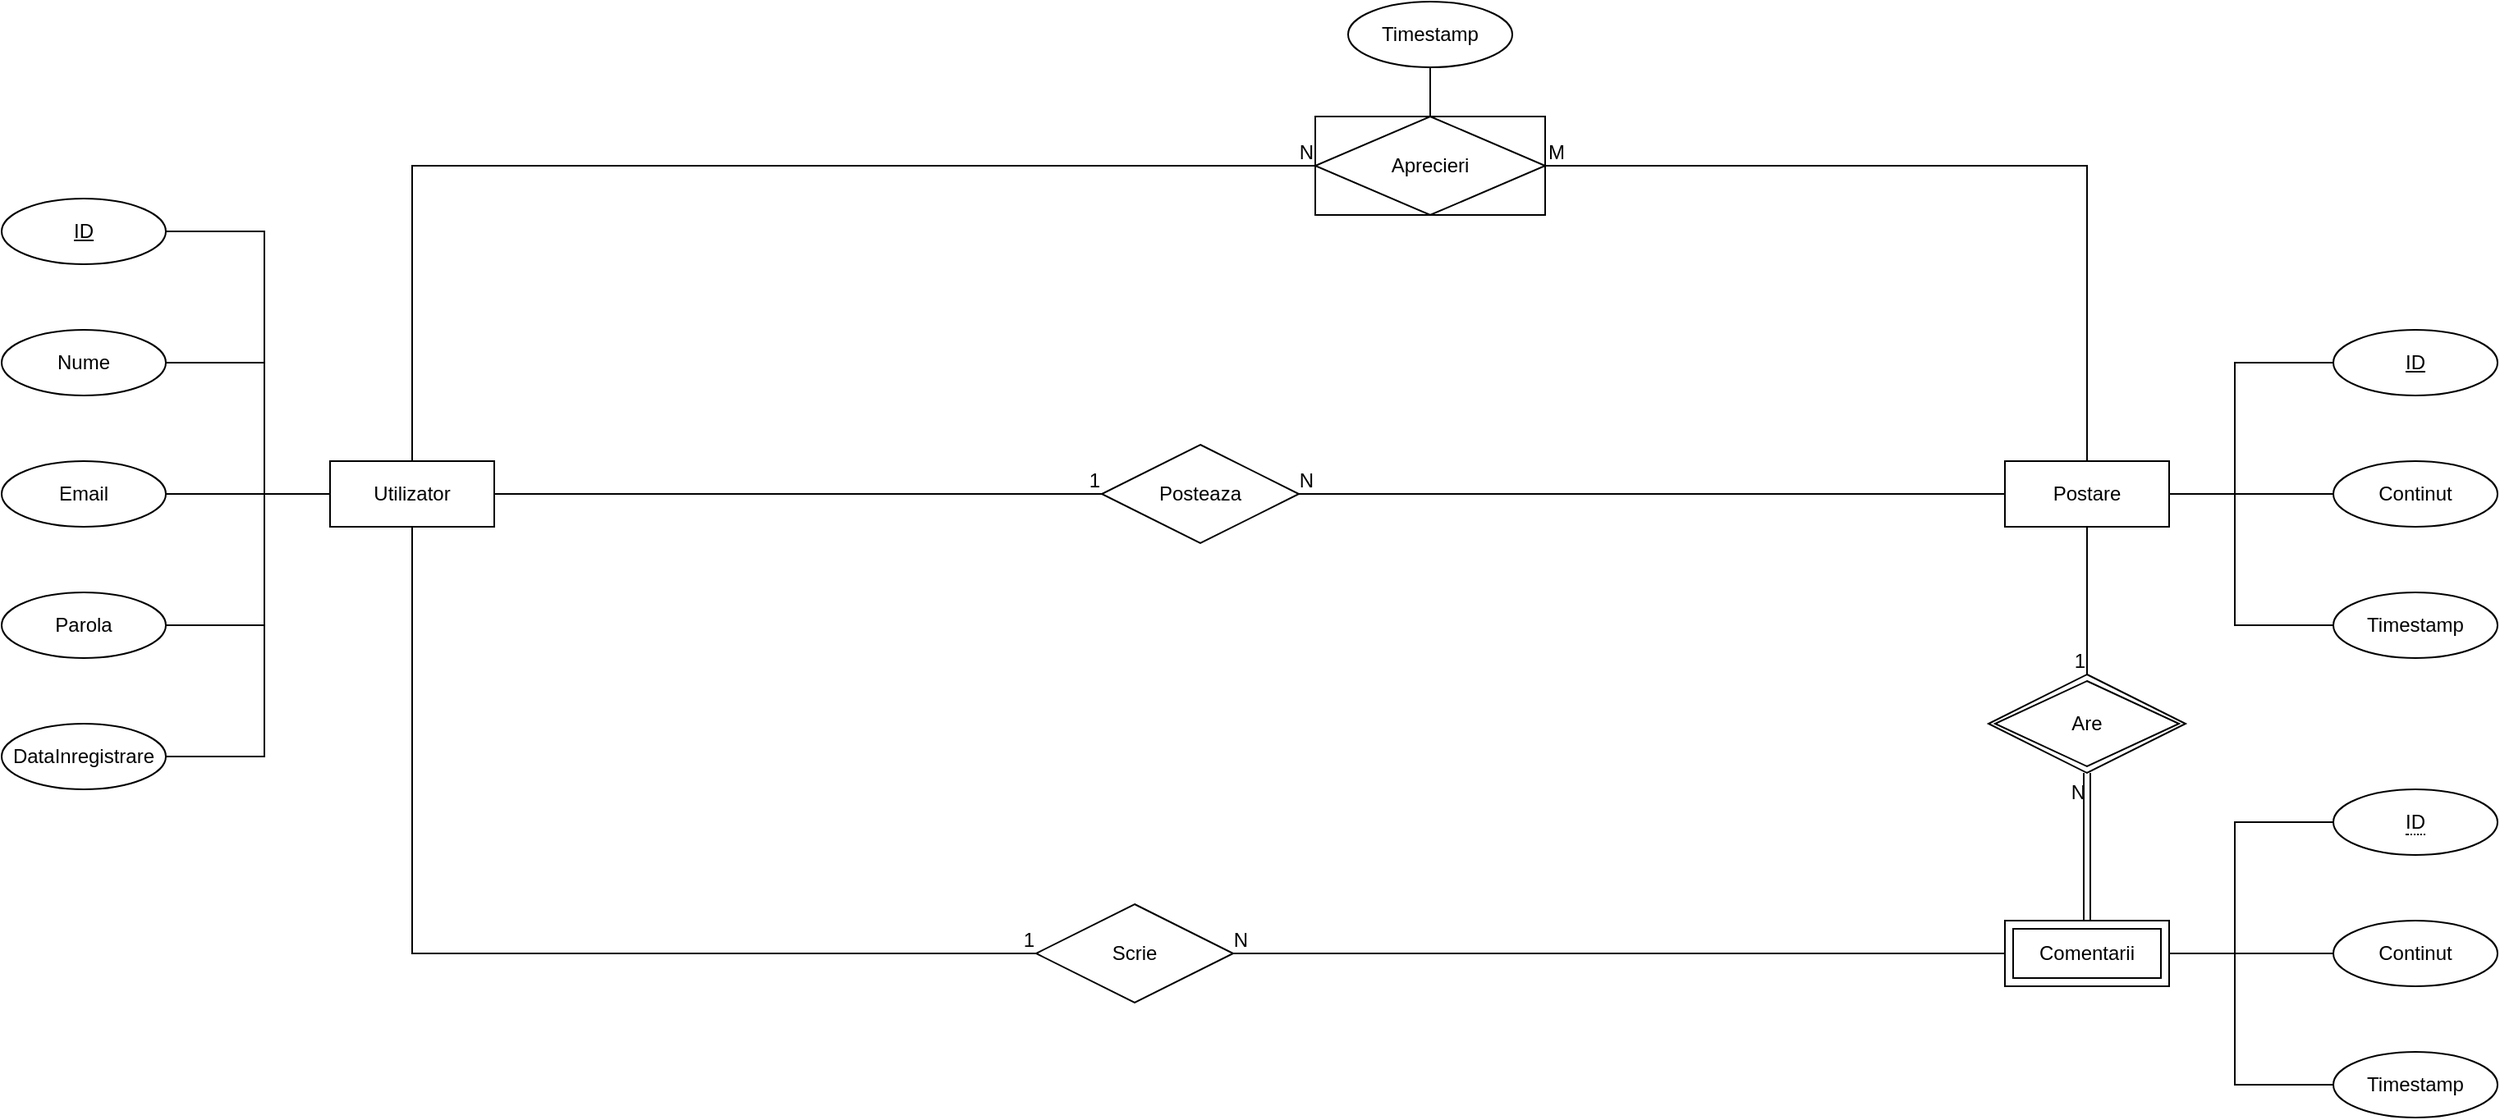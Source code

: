 <mxfile>
    <diagram id="sBtKAVNO7BJfH1qvznke" name="Page-1">
        <mxGraphModel dx="2026" dy="1208" grid="1" gridSize="10" guides="1" tooltips="1" connect="1" arrows="1" fold="1" page="1" pageScale="1" pageWidth="1600" pageHeight="900" math="0" shadow="0">
            <root>
                <mxCell id="0"/>
                <mxCell id="1" parent="0"/>
                <mxCell id="42" value="Utilizator" style="whiteSpace=wrap;html=1;align=center;" vertex="1" parent="1">
                    <mxGeometry x="240" y="360" width="100" height="40" as="geometry"/>
                </mxCell>
                <mxCell id="44" value="ID" style="ellipse;whiteSpace=wrap;html=1;align=center;fontStyle=4;" vertex="1" parent="1">
                    <mxGeometry x="40" y="200" width="100" height="40" as="geometry"/>
                </mxCell>
                <mxCell id="45" value="Nume" style="ellipse;whiteSpace=wrap;html=1;align=center;" vertex="1" parent="1">
                    <mxGeometry x="40" y="280" width="100" height="40" as="geometry"/>
                </mxCell>
                <mxCell id="46" value="Email" style="ellipse;whiteSpace=wrap;html=1;align=center;" vertex="1" parent="1">
                    <mxGeometry x="40" y="360" width="100" height="40" as="geometry"/>
                </mxCell>
                <mxCell id="47" value="Parola" style="ellipse;whiteSpace=wrap;html=1;align=center;" vertex="1" parent="1">
                    <mxGeometry x="40" y="440" width="100" height="40" as="geometry"/>
                </mxCell>
                <mxCell id="48" value="DataInregistrare" style="ellipse;whiteSpace=wrap;html=1;align=center;" vertex="1" parent="1">
                    <mxGeometry x="40" y="520" width="100" height="40" as="geometry"/>
                </mxCell>
                <mxCell id="49" value="" style="endArrow=none;html=1;rounded=0;entryX=0;entryY=0.5;entryDx=0;entryDy=0;exitX=1;exitY=0.5;exitDx=0;exitDy=0;" edge="1" parent="1" source="44" target="42">
                    <mxGeometry relative="1" as="geometry">
                        <mxPoint x="320" y="420" as="sourcePoint"/>
                        <mxPoint x="480" y="420" as="targetPoint"/>
                        <Array as="points">
                            <mxPoint x="200" y="220"/>
                            <mxPoint x="200" y="380"/>
                        </Array>
                    </mxGeometry>
                </mxCell>
                <mxCell id="50" value="" style="endArrow=none;html=1;rounded=0;entryX=0;entryY=0.5;entryDx=0;entryDy=0;exitX=1;exitY=0.5;exitDx=0;exitDy=0;" edge="1" parent="1" source="45" target="42">
                    <mxGeometry relative="1" as="geometry">
                        <mxPoint x="150" y="230" as="sourcePoint"/>
                        <mxPoint x="250" y="390" as="targetPoint"/>
                        <Array as="points">
                            <mxPoint x="200" y="300"/>
                            <mxPoint x="200" y="380"/>
                        </Array>
                    </mxGeometry>
                </mxCell>
                <mxCell id="52" value="" style="endArrow=none;html=1;rounded=0;exitX=1;exitY=0.5;exitDx=0;exitDy=0;entryX=0;entryY=0.5;entryDx=0;entryDy=0;" edge="1" parent="1" source="46" target="42">
                    <mxGeometry relative="1" as="geometry">
                        <mxPoint x="320" y="420" as="sourcePoint"/>
                        <mxPoint x="480" y="420" as="targetPoint"/>
                    </mxGeometry>
                </mxCell>
                <mxCell id="53" value="" style="endArrow=none;html=1;rounded=0;exitX=1;exitY=0.5;exitDx=0;exitDy=0;entryX=0;entryY=0.5;entryDx=0;entryDy=0;" edge="1" parent="1" source="47" target="42">
                    <mxGeometry relative="1" as="geometry">
                        <mxPoint x="150" y="390" as="sourcePoint"/>
                        <mxPoint x="250" y="390" as="targetPoint"/>
                        <Array as="points">
                            <mxPoint x="200" y="460"/>
                            <mxPoint x="200" y="380"/>
                        </Array>
                    </mxGeometry>
                </mxCell>
                <mxCell id="54" value="" style="endArrow=none;html=1;rounded=0;exitX=1;exitY=0.5;exitDx=0;exitDy=0;entryX=0;entryY=0.5;entryDx=0;entryDy=0;" edge="1" parent="1" source="48" target="42">
                    <mxGeometry relative="1" as="geometry">
                        <mxPoint x="150" y="470" as="sourcePoint"/>
                        <mxPoint x="230" y="400" as="targetPoint"/>
                        <Array as="points">
                            <mxPoint x="200" y="540"/>
                            <mxPoint x="200" y="380"/>
                        </Array>
                    </mxGeometry>
                </mxCell>
                <mxCell id="57" value="Postare" style="whiteSpace=wrap;html=1;align=center;" vertex="1" parent="1">
                    <mxGeometry x="1260" y="360" width="100" height="40" as="geometry"/>
                </mxCell>
                <mxCell id="58" value="ID" style="ellipse;whiteSpace=wrap;html=1;align=center;fontStyle=4;" vertex="1" parent="1">
                    <mxGeometry x="1460" y="280" width="100" height="40" as="geometry"/>
                </mxCell>
                <mxCell id="59" value="Continut" style="ellipse;whiteSpace=wrap;html=1;align=center;" vertex="1" parent="1">
                    <mxGeometry x="1460" y="360" width="100" height="40" as="geometry"/>
                </mxCell>
                <mxCell id="60" value="Timestamp" style="ellipse;whiteSpace=wrap;html=1;align=center;" vertex="1" parent="1">
                    <mxGeometry x="1460" y="440" width="100" height="40" as="geometry"/>
                </mxCell>
                <mxCell id="61" value="" style="endArrow=none;html=1;rounded=0;entryX=0;entryY=0.5;entryDx=0;entryDy=0;exitX=1;exitY=0.5;exitDx=0;exitDy=0;" edge="1" parent="1" source="57" target="59">
                    <mxGeometry relative="1" as="geometry">
                        <mxPoint x="1380" y="380" as="sourcePoint"/>
                        <mxPoint x="1430" y="390" as="targetPoint"/>
                    </mxGeometry>
                </mxCell>
                <mxCell id="62" value="" style="endArrow=none;html=1;rounded=0;entryX=0;entryY=0.5;entryDx=0;entryDy=0;exitX=1;exitY=0.5;exitDx=0;exitDy=0;" edge="1" parent="1" source="57" target="58">
                    <mxGeometry relative="1" as="geometry">
                        <mxPoint x="1310" y="430" as="sourcePoint"/>
                        <mxPoint x="1470" y="430" as="targetPoint"/>
                        <Array as="points">
                            <mxPoint x="1400" y="380"/>
                            <mxPoint x="1400" y="300"/>
                        </Array>
                    </mxGeometry>
                </mxCell>
                <mxCell id="63" value="" style="endArrow=none;html=1;rounded=0;entryX=0;entryY=0.5;entryDx=0;entryDy=0;exitX=1;exitY=0.5;exitDx=0;exitDy=0;" edge="1" parent="1" source="57" target="60">
                    <mxGeometry relative="1" as="geometry">
                        <mxPoint x="1380" y="430" as="sourcePoint"/>
                        <mxPoint x="1510" y="380" as="targetPoint"/>
                        <Array as="points">
                            <mxPoint x="1400" y="380"/>
                            <mxPoint x="1400" y="460"/>
                        </Array>
                    </mxGeometry>
                </mxCell>
                <mxCell id="64" value="Posteaza" style="shape=rhombus;perimeter=rhombusPerimeter;whiteSpace=wrap;html=1;align=center;" vertex="1" parent="1">
                    <mxGeometry x="710" y="350" width="120" height="60" as="geometry"/>
                </mxCell>
                <mxCell id="65" value="" style="endArrow=none;html=1;rounded=0;exitX=1;exitY=0.5;exitDx=0;exitDy=0;entryX=0;entryY=0.5;entryDx=0;entryDy=0;" edge="1" parent="1" source="42" target="64">
                    <mxGeometry relative="1" as="geometry">
                        <mxPoint x="690" y="320" as="sourcePoint"/>
                        <mxPoint x="850" y="320" as="targetPoint"/>
                        <Array as="points">
                            <mxPoint x="600" y="380"/>
                        </Array>
                    </mxGeometry>
                </mxCell>
                <mxCell id="66" value="1" style="resizable=0;html=1;whiteSpace=wrap;align=right;verticalAlign=bottom;" connectable="0" vertex="1" parent="65">
                    <mxGeometry x="1" relative="1" as="geometry"/>
                </mxCell>
                <mxCell id="67" value="" style="endArrow=none;html=1;rounded=0;exitX=1;exitY=0.5;exitDx=0;exitDy=0;entryX=0;entryY=0.5;entryDx=0;entryDy=0;" edge="1" parent="1" source="64" target="57">
                    <mxGeometry relative="1" as="geometry">
                        <mxPoint x="650" y="260" as="sourcePoint"/>
                        <mxPoint x="810" y="260" as="targetPoint"/>
                        <Array as="points">
                            <mxPoint x="880" y="380"/>
                        </Array>
                    </mxGeometry>
                </mxCell>
                <mxCell id="68" value="N" style="resizable=0;html=1;whiteSpace=wrap;align=right;verticalAlign=bottom;" connectable="0" vertex="1" parent="67">
                    <mxGeometry x="1" relative="1" as="geometry">
                        <mxPoint x="-420" as="offset"/>
                    </mxGeometry>
                </mxCell>
                <mxCell id="69" value="Comentarii" style="shape=ext;margin=3;double=1;whiteSpace=wrap;html=1;align=center;" vertex="1" parent="1">
                    <mxGeometry x="1260" y="640" width="100" height="40" as="geometry"/>
                </mxCell>
                <mxCell id="70" value="Continut" style="ellipse;whiteSpace=wrap;html=1;align=center;" vertex="1" parent="1">
                    <mxGeometry x="1460" y="640" width="100" height="40" as="geometry"/>
                </mxCell>
                <mxCell id="73" value="Timestamp" style="ellipse;whiteSpace=wrap;html=1;align=center;" vertex="1" parent="1">
                    <mxGeometry x="1460" y="720" width="100" height="40" as="geometry"/>
                </mxCell>
                <mxCell id="75" value="Scrie" style="shape=rhombus;perimeter=rhombusPerimeter;whiteSpace=wrap;html=1;align=center;" vertex="1" parent="1">
                    <mxGeometry x="670" y="630" width="120" height="60" as="geometry"/>
                </mxCell>
                <mxCell id="77" value="" style="endArrow=none;html=1;rounded=0;exitX=1;exitY=0.5;exitDx=0;exitDy=0;entryX=0;entryY=0.5;entryDx=0;entryDy=0;" edge="1" parent="1" source="69" target="104">
                    <mxGeometry relative="1" as="geometry">
                        <mxPoint x="1230" y="640" as="sourcePoint"/>
                        <mxPoint x="1460.0" y="580" as="targetPoint"/>
                        <Array as="points">
                            <mxPoint x="1400" y="660"/>
                            <mxPoint x="1400" y="580"/>
                        </Array>
                    </mxGeometry>
                </mxCell>
                <mxCell id="78" value="" style="endArrow=none;html=1;rounded=0;exitX=1;exitY=0.5;exitDx=0;exitDy=0;entryX=0;entryY=0.5;entryDx=0;entryDy=0;" edge="1" parent="1" source="69" target="70">
                    <mxGeometry relative="1" as="geometry">
                        <mxPoint x="1230" y="640" as="sourcePoint"/>
                        <mxPoint x="1390" y="640" as="targetPoint"/>
                    </mxGeometry>
                </mxCell>
                <mxCell id="79" value="" style="endArrow=none;html=1;rounded=0;exitX=1;exitY=0.5;exitDx=0;exitDy=0;entryX=0;entryY=0.5;entryDx=0;entryDy=0;" edge="1" parent="1" source="69" target="73">
                    <mxGeometry relative="1" as="geometry">
                        <mxPoint x="1230" y="640" as="sourcePoint"/>
                        <mxPoint x="1390" y="640" as="targetPoint"/>
                        <Array as="points">
                            <mxPoint x="1400" y="660"/>
                            <mxPoint x="1400" y="740"/>
                        </Array>
                    </mxGeometry>
                </mxCell>
                <mxCell id="81" value="Are" style="shape=rhombus;double=1;perimeter=rhombusPerimeter;whiteSpace=wrap;html=1;align=center;" vertex="1" parent="1">
                    <mxGeometry x="1250" y="490" width="120" height="60" as="geometry"/>
                </mxCell>
                <mxCell id="83" value="" style="endArrow=none;html=1;rounded=0;exitX=0.5;exitY=1;exitDx=0;exitDy=0;entryX=0.5;entryY=0;entryDx=0;entryDy=0;" edge="1" parent="1" source="57" target="81">
                    <mxGeometry relative="1" as="geometry">
                        <mxPoint x="1210" y="540" as="sourcePoint"/>
                        <mxPoint x="1370" y="540" as="targetPoint"/>
                    </mxGeometry>
                </mxCell>
                <mxCell id="84" value="1" style="resizable=0;html=1;whiteSpace=wrap;align=right;verticalAlign=bottom;" connectable="0" vertex="1" parent="83">
                    <mxGeometry x="1" relative="1" as="geometry"/>
                </mxCell>
                <mxCell id="88" value="" style="shape=link;html=1;rounded=0;entryX=0.5;entryY=0;entryDx=0;entryDy=0;exitX=0.5;exitY=1;exitDx=0;exitDy=0;" edge="1" parent="1" source="81" target="69">
                    <mxGeometry relative="1" as="geometry">
                        <mxPoint x="1200" y="520" as="sourcePoint"/>
                        <mxPoint x="1360" y="520" as="targetPoint"/>
                    </mxGeometry>
                </mxCell>
                <mxCell id="90" value="N" style="resizable=0;html=1;whiteSpace=wrap;align=right;verticalAlign=bottom;" connectable="0" vertex="1" parent="88">
                    <mxGeometry x="1" relative="1" as="geometry">
                        <mxPoint y="-70" as="offset"/>
                    </mxGeometry>
                </mxCell>
                <mxCell id="91" value="" style="endArrow=none;html=1;rounded=0;entryX=1;entryY=0.5;entryDx=0;entryDy=0;exitX=0;exitY=0.5;exitDx=0;exitDy=0;" edge="1" parent="1" source="69" target="75">
                    <mxGeometry relative="1" as="geometry">
                        <mxPoint x="1010" y="550" as="sourcePoint"/>
                        <mxPoint x="1170" y="550" as="targetPoint"/>
                        <Array as="points"/>
                    </mxGeometry>
                </mxCell>
                <mxCell id="92" value="N" style="resizable=0;html=1;whiteSpace=wrap;align=right;verticalAlign=bottom;" connectable="0" vertex="1" parent="91">
                    <mxGeometry x="1" relative="1" as="geometry">
                        <mxPoint x="10" as="offset"/>
                    </mxGeometry>
                </mxCell>
                <mxCell id="93" value="" style="endArrow=none;html=1;rounded=0;entryX=0;entryY=0.5;entryDx=0;entryDy=0;exitX=0.5;exitY=1;exitDx=0;exitDy=0;" edge="1" parent="1" source="42" target="75">
                    <mxGeometry relative="1" as="geometry">
                        <mxPoint x="480" y="579.71" as="sourcePoint"/>
                        <mxPoint x="640" y="579.71" as="targetPoint"/>
                        <Array as="points">
                            <mxPoint x="290" y="660"/>
                        </Array>
                    </mxGeometry>
                </mxCell>
                <mxCell id="94" value="1" style="resizable=0;html=1;whiteSpace=wrap;align=right;verticalAlign=bottom;" connectable="0" vertex="1" parent="93">
                    <mxGeometry x="1" relative="1" as="geometry"/>
                </mxCell>
                <mxCell id="95" value="Aprecieri" style="shape=associativeEntity;whiteSpace=wrap;html=1;align=center;" vertex="1" parent="1">
                    <mxGeometry x="840" y="150" width="140" height="60" as="geometry"/>
                </mxCell>
                <mxCell id="96" value="Timestamp" style="ellipse;whiteSpace=wrap;html=1;align=center;" vertex="1" parent="1">
                    <mxGeometry x="860" y="80" width="100" height="40" as="geometry"/>
                </mxCell>
                <mxCell id="97" value="" style="endArrow=none;html=1;rounded=0;entryX=0.5;entryY=0;entryDx=0;entryDy=0;exitX=0.5;exitY=1;exitDx=0;exitDy=0;" edge="1" parent="1" source="96" target="95">
                    <mxGeometry relative="1" as="geometry">
                        <mxPoint x="730" y="170" as="sourcePoint"/>
                        <mxPoint x="890" y="170" as="targetPoint"/>
                    </mxGeometry>
                </mxCell>
                <mxCell id="98" value="" style="endArrow=none;html=1;rounded=0;exitX=0.5;exitY=0;exitDx=0;exitDy=0;entryX=0;entryY=0.5;entryDx=0;entryDy=0;" edge="1" parent="1" source="42" target="95">
                    <mxGeometry relative="1" as="geometry">
                        <mxPoint x="560" y="250" as="sourcePoint"/>
                        <mxPoint x="720" y="250" as="targetPoint"/>
                        <Array as="points">
                            <mxPoint x="290" y="180"/>
                        </Array>
                    </mxGeometry>
                </mxCell>
                <mxCell id="99" value="N" style="resizable=0;html=1;whiteSpace=wrap;align=right;verticalAlign=bottom;" connectable="0" vertex="1" parent="98">
                    <mxGeometry x="1" relative="1" as="geometry"/>
                </mxCell>
                <mxCell id="100" value="" style="endArrow=none;html=1;rounded=0;entryX=0.5;entryY=0;entryDx=0;entryDy=0;exitX=1;exitY=0.5;exitDx=0;exitDy=0;" edge="1" parent="1" source="95" target="57">
                    <mxGeometry relative="1" as="geometry">
                        <mxPoint x="940" y="250" as="sourcePoint"/>
                        <mxPoint x="1100" y="250" as="targetPoint"/>
                        <Array as="points">
                            <mxPoint x="1310" y="180"/>
                        </Array>
                    </mxGeometry>
                </mxCell>
                <mxCell id="101" value="M" style="resizable=0;html=1;whiteSpace=wrap;align=left;verticalAlign=bottom;" connectable="0" vertex="1" parent="100">
                    <mxGeometry x="-1" relative="1" as="geometry"/>
                </mxCell>
                <mxCell id="104" value="&lt;span style=&quot;border-bottom: 1px dotted&quot;&gt;ID&lt;/span&gt;" style="ellipse;whiteSpace=wrap;html=1;align=center;" vertex="1" parent="1">
                    <mxGeometry x="1460" y="560" width="100" height="40" as="geometry"/>
                </mxCell>
            </root>
        </mxGraphModel>
    </diagram>
</mxfile>